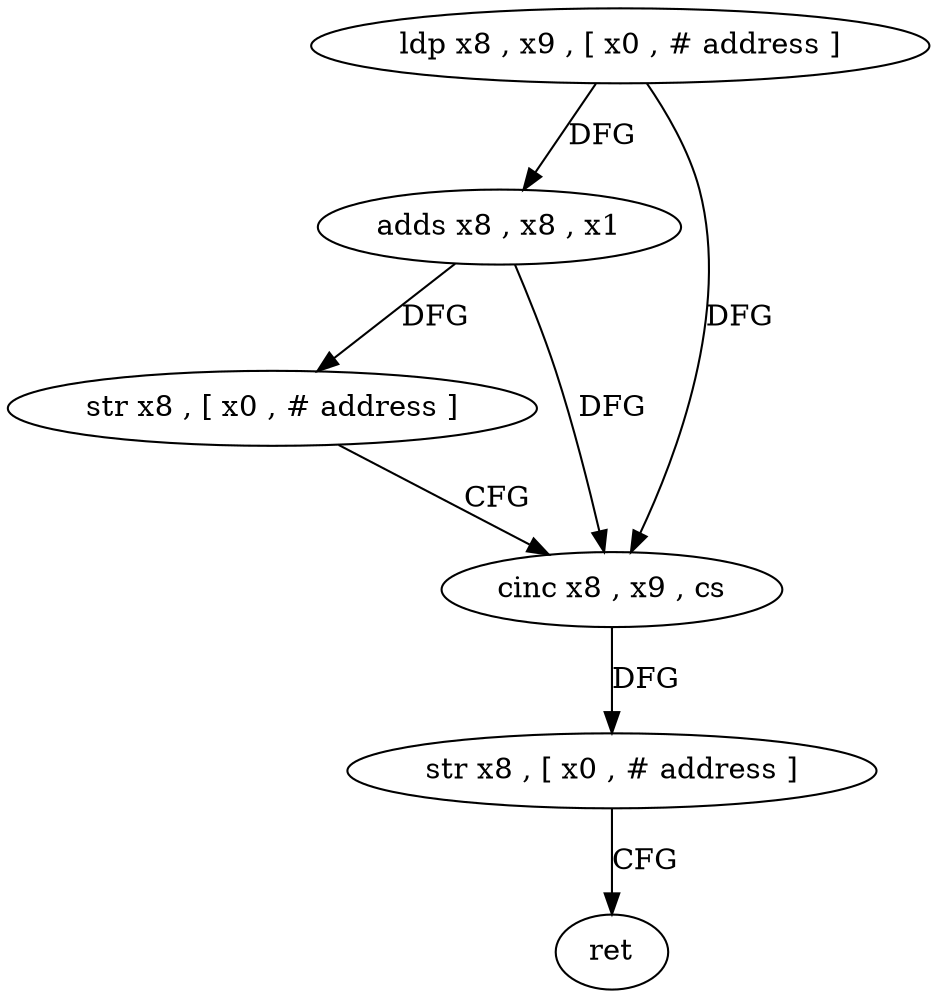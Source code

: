 digraph "func" {
"4208676" [label = "ldp x8 , x9 , [ x0 , # address ]" ]
"4208680" [label = "adds x8 , x8 , x1" ]
"4208684" [label = "str x8 , [ x0 , # address ]" ]
"4208688" [label = "cinc x8 , x9 , cs" ]
"4208692" [label = "str x8 , [ x0 , # address ]" ]
"4208696" [label = "ret" ]
"4208676" -> "4208680" [ label = "DFG" ]
"4208676" -> "4208688" [ label = "DFG" ]
"4208680" -> "4208684" [ label = "DFG" ]
"4208680" -> "4208688" [ label = "DFG" ]
"4208684" -> "4208688" [ label = "CFG" ]
"4208688" -> "4208692" [ label = "DFG" ]
"4208692" -> "4208696" [ label = "CFG" ]
}
